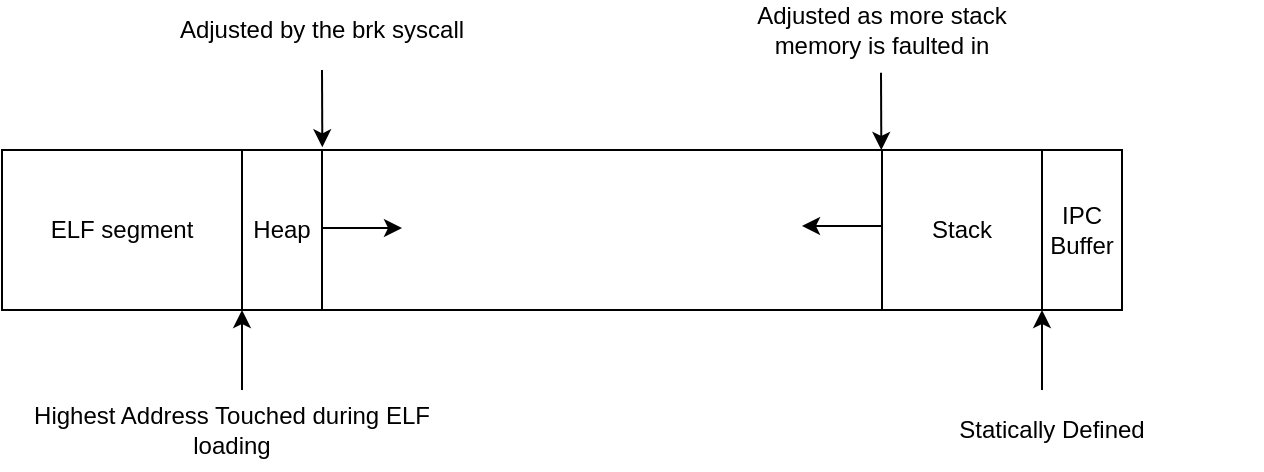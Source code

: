 <mxfile version="14.4.3" type="device"><diagram id="g570rs4VFFrh9qCZBAg1" name="Page-1"><mxGraphModel dx="1264" dy="632" grid="1" gridSize="10" guides="1" tooltips="1" connect="1" arrows="1" fold="1" page="1" pageScale="1" pageWidth="850" pageHeight="1100" math="0" shadow="0"><root><mxCell id="0"/><mxCell id="1" parent="0"/><mxCell id="H4wsLQt21wYdKiguXCrm-1" value="" style="rounded=0;whiteSpace=wrap;html=1;" parent="1" vertex="1"><mxGeometry x="80" y="280" width="560" height="80" as="geometry"/></mxCell><mxCell id="H4wsLQt21wYdKiguXCrm-2" value="ELF segment" style="rounded=0;whiteSpace=wrap;html=1;" parent="1" vertex="1"><mxGeometry x="80" y="280" width="120" height="80" as="geometry"/></mxCell><mxCell id="H4wsLQt21wYdKiguXCrm-3" value="Heap" style="rounded=0;whiteSpace=wrap;html=1;" parent="1" vertex="1"><mxGeometry x="200" y="280" width="40" height="80" as="geometry"/></mxCell><mxCell id="H4wsLQt21wYdKiguXCrm-5" value="" style="endArrow=classic;html=1;" parent="1" edge="1"><mxGeometry width="50" height="50" relative="1" as="geometry"><mxPoint x="240" y="319" as="sourcePoint"/><mxPoint x="280" y="319" as="targetPoint"/></mxGeometry></mxCell><mxCell id="H4wsLQt21wYdKiguXCrm-6" value="Stack" style="rounded=0;whiteSpace=wrap;html=1;" parent="1" vertex="1"><mxGeometry x="520" y="280" width="80" height="80" as="geometry"/></mxCell><mxCell id="H4wsLQt21wYdKiguXCrm-7" value="" style="endArrow=classic;html=1;" parent="1" edge="1"><mxGeometry width="50" height="50" relative="1" as="geometry"><mxPoint x="520" y="318" as="sourcePoint"/><mxPoint x="480" y="318" as="targetPoint"/></mxGeometry></mxCell><mxCell id="H4wsLQt21wYdKiguXCrm-8" value="IPC&lt;br&gt;Buffer" style="rounded=0;whiteSpace=wrap;html=1;" parent="1" vertex="1"><mxGeometry x="600" y="280" width="40" height="80" as="geometry"/></mxCell><mxCell id="CPhfRgPblHkrU6TjwPIs-1" value="" style="endArrow=classic;html=1;entryX=0;entryY=1;entryDx=0;entryDy=0;" edge="1" parent="1" target="H4wsLQt21wYdKiguXCrm-3"><mxGeometry width="50" height="50" relative="1" as="geometry"><mxPoint x="200" y="400" as="sourcePoint"/><mxPoint x="450" y="300" as="targetPoint"/></mxGeometry></mxCell><mxCell id="CPhfRgPblHkrU6TjwPIs-2" value="Highest Address Touched during ELF loading" style="text;html=1;strokeColor=none;fillColor=none;align=center;verticalAlign=middle;whiteSpace=wrap;rounded=0;" vertex="1" parent="1"><mxGeometry x="90" y="400" width="210" height="40" as="geometry"/></mxCell><mxCell id="CPhfRgPblHkrU6TjwPIs-3" value="" style="endArrow=classic;html=1;entryX=0;entryY=1;entryDx=0;entryDy=0;" edge="1" parent="1" target="H4wsLQt21wYdKiguXCrm-8"><mxGeometry width="50" height="50" relative="1" as="geometry"><mxPoint x="600" y="400" as="sourcePoint"/><mxPoint x="450" y="290" as="targetPoint"/></mxGeometry></mxCell><mxCell id="CPhfRgPblHkrU6TjwPIs-4" value="Statically Defined" style="text;html=1;strokeColor=none;fillColor=none;align=center;verticalAlign=middle;whiteSpace=wrap;rounded=0;" vertex="1" parent="1"><mxGeometry x="500" y="400" width="210" height="40" as="geometry"/></mxCell><mxCell id="CPhfRgPblHkrU6TjwPIs-5" value="" style="endArrow=classic;html=1;entryX=0.286;entryY=-0.017;entryDx=0;entryDy=0;entryPerimeter=0;" edge="1" parent="1" target="H4wsLQt21wYdKiguXCrm-1"><mxGeometry width="50" height="50" relative="1" as="geometry"><mxPoint x="240" y="240" as="sourcePoint"/><mxPoint x="450" y="290" as="targetPoint"/></mxGeometry></mxCell><mxCell id="CPhfRgPblHkrU6TjwPIs-6" value="Adjusted by the brk syscall" style="text;html=1;strokeColor=none;fillColor=none;align=center;verticalAlign=middle;whiteSpace=wrap;rounded=0;" vertex="1" parent="1"><mxGeometry x="160" y="210" width="160" height="20" as="geometry"/></mxCell><mxCell id="CPhfRgPblHkrU6TjwPIs-7" value="Adjusted as more stack memory is faulted in" style="text;html=1;strokeColor=none;fillColor=none;align=center;verticalAlign=middle;whiteSpace=wrap;rounded=0;" vertex="1" parent="1"><mxGeometry x="440" y="210" width="160" height="20" as="geometry"/></mxCell><mxCell id="CPhfRgPblHkrU6TjwPIs-8" value="" style="endArrow=classic;html=1;entryX=0.286;entryY=-0.017;entryDx=0;entryDy=0;entryPerimeter=0;" edge="1" parent="1"><mxGeometry width="50" height="50" relative="1" as="geometry"><mxPoint x="519.5" y="241.36" as="sourcePoint"/><mxPoint x="519.66" y="280" as="targetPoint"/></mxGeometry></mxCell></root></mxGraphModel></diagram></mxfile>